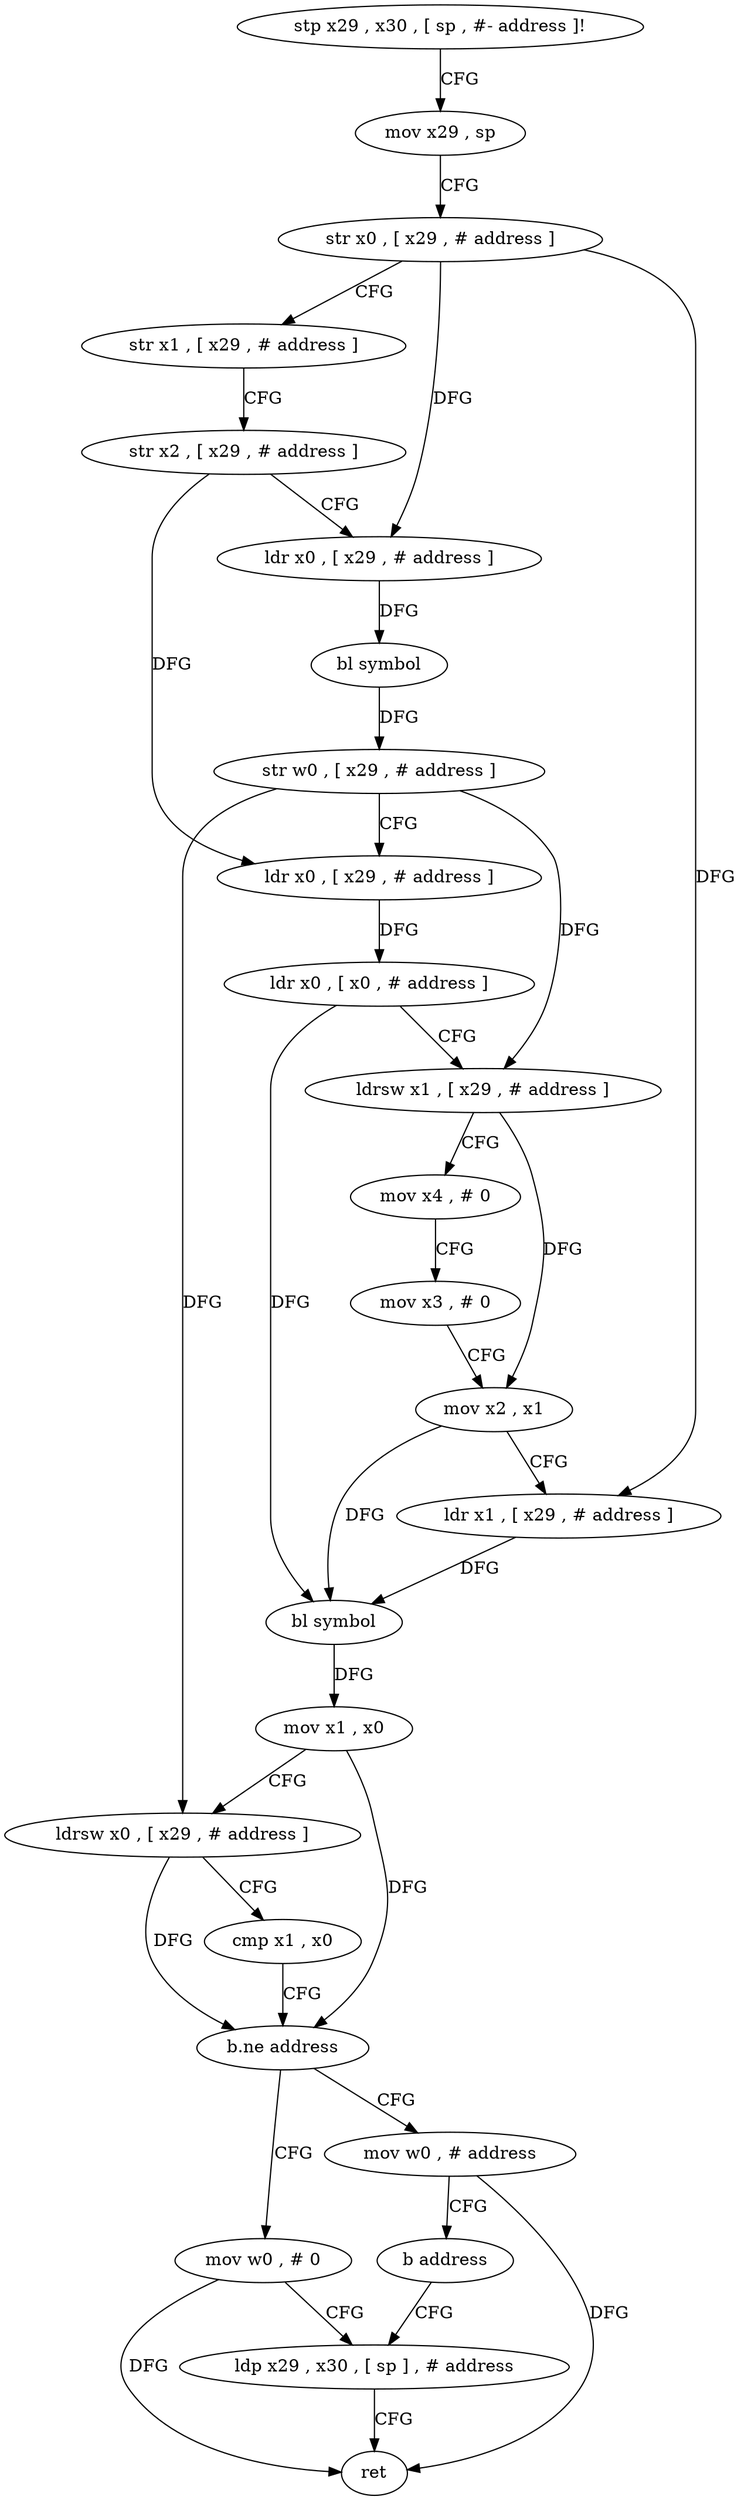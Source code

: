 digraph "func" {
"4221208" [label = "stp x29 , x30 , [ sp , #- address ]!" ]
"4221212" [label = "mov x29 , sp" ]
"4221216" [label = "str x0 , [ x29 , # address ]" ]
"4221220" [label = "str x1 , [ x29 , # address ]" ]
"4221224" [label = "str x2 , [ x29 , # address ]" ]
"4221228" [label = "ldr x0 , [ x29 , # address ]" ]
"4221232" [label = "bl symbol" ]
"4221236" [label = "str w0 , [ x29 , # address ]" ]
"4221240" [label = "ldr x0 , [ x29 , # address ]" ]
"4221244" [label = "ldr x0 , [ x0 , # address ]" ]
"4221248" [label = "ldrsw x1 , [ x29 , # address ]" ]
"4221252" [label = "mov x4 , # 0" ]
"4221256" [label = "mov x3 , # 0" ]
"4221260" [label = "mov x2 , x1" ]
"4221264" [label = "ldr x1 , [ x29 , # address ]" ]
"4221268" [label = "bl symbol" ]
"4221272" [label = "mov x1 , x0" ]
"4221276" [label = "ldrsw x0 , [ x29 , # address ]" ]
"4221280" [label = "cmp x1 , x0" ]
"4221284" [label = "b.ne address" ]
"4221296" [label = "mov w0 , # 0" ]
"4221288" [label = "mov w0 , # address" ]
"4221300" [label = "ldp x29 , x30 , [ sp ] , # address" ]
"4221292" [label = "b address" ]
"4221304" [label = "ret" ]
"4221208" -> "4221212" [ label = "CFG" ]
"4221212" -> "4221216" [ label = "CFG" ]
"4221216" -> "4221220" [ label = "CFG" ]
"4221216" -> "4221228" [ label = "DFG" ]
"4221216" -> "4221264" [ label = "DFG" ]
"4221220" -> "4221224" [ label = "CFG" ]
"4221224" -> "4221228" [ label = "CFG" ]
"4221224" -> "4221240" [ label = "DFG" ]
"4221228" -> "4221232" [ label = "DFG" ]
"4221232" -> "4221236" [ label = "DFG" ]
"4221236" -> "4221240" [ label = "CFG" ]
"4221236" -> "4221248" [ label = "DFG" ]
"4221236" -> "4221276" [ label = "DFG" ]
"4221240" -> "4221244" [ label = "DFG" ]
"4221244" -> "4221248" [ label = "CFG" ]
"4221244" -> "4221268" [ label = "DFG" ]
"4221248" -> "4221252" [ label = "CFG" ]
"4221248" -> "4221260" [ label = "DFG" ]
"4221252" -> "4221256" [ label = "CFG" ]
"4221256" -> "4221260" [ label = "CFG" ]
"4221260" -> "4221264" [ label = "CFG" ]
"4221260" -> "4221268" [ label = "DFG" ]
"4221264" -> "4221268" [ label = "DFG" ]
"4221268" -> "4221272" [ label = "DFG" ]
"4221272" -> "4221276" [ label = "CFG" ]
"4221272" -> "4221284" [ label = "DFG" ]
"4221276" -> "4221280" [ label = "CFG" ]
"4221276" -> "4221284" [ label = "DFG" ]
"4221280" -> "4221284" [ label = "CFG" ]
"4221284" -> "4221296" [ label = "CFG" ]
"4221284" -> "4221288" [ label = "CFG" ]
"4221296" -> "4221300" [ label = "CFG" ]
"4221296" -> "4221304" [ label = "DFG" ]
"4221288" -> "4221292" [ label = "CFG" ]
"4221288" -> "4221304" [ label = "DFG" ]
"4221300" -> "4221304" [ label = "CFG" ]
"4221292" -> "4221300" [ label = "CFG" ]
}
